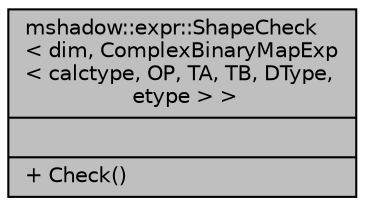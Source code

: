 digraph "mshadow::expr::ShapeCheck&lt; dim, ComplexBinaryMapExp&lt; calctype, OP, TA, TB, DType, etype &gt; &gt;"
{
 // LATEX_PDF_SIZE
  edge [fontname="Helvetica",fontsize="10",labelfontname="Helvetica",labelfontsize="10"];
  node [fontname="Helvetica",fontsize="10",shape=record];
  Node1 [label="{mshadow::expr::ShapeCheck\l\< dim, ComplexBinaryMapExp\l\< calctype, OP, TA, TB, DType,\l etype \> \>\n||+ Check()\l}",height=0.2,width=0.4,color="black", fillcolor="grey75", style="filled", fontcolor="black",tooltip=" "];
}
